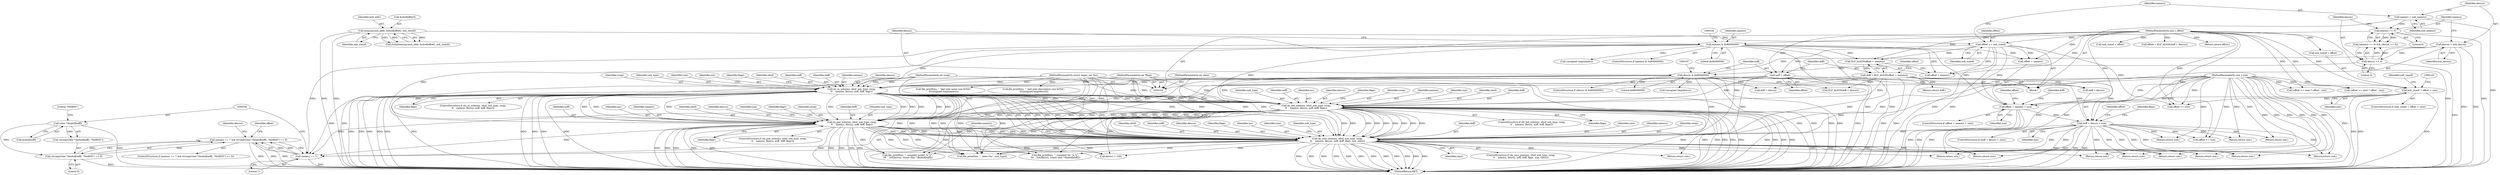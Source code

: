 digraph "0_file_65437cee25199dbd385fb35901bc0011e164276c@API" {
"1000331" [label="(Call,namesz == 7 && strcmp((char *)&nbuf[noff], \"NetBSD\") == 0)"];
"1000332" [label="(Call,namesz == 7)"];
"1000253" [label="(Call,do_os_note(ms, nbuf, xnh_type, swap,\n\t\t    namesz, descsz, noff, doff, flags))"];
"1000105" [label="(MethodParameterIn,struct magic_set *ms)"];
"1000110" [label="(MethodParameterIn,int swap)"];
"1000177" [label="(Call,namesz & 0x80000000)"];
"1000162" [label="(Call,namesz == 0)"];
"1000154" [label="(Call,namesz = xnh_namesz)"];
"1000192" [label="(Call,descsz & 0x80000000)"];
"1000165" [label="(Call,descsz == 0)"];
"1000157" [label="(Call,descsz = xnh_descsz)"];
"1000206" [label="(Call,noff = offset)"];
"1000151" [label="(Call,offset += xnh_sizeof)"];
"1000144" [label="(Call,memcpy(xnh_addr, &nbuf[offset], xnh_sizeof))"];
"1000107" [label="(MethodParameterIn,size_t offset)"];
"1000209" [label="(Call,doff = ELF_ALIGN(offset + namesz))"];
"1000211" [label="(Call,ELF_ALIGN(offset + namesz))"];
"1000112" [label="(MethodParameterIn,int *flags)"];
"1000295" [label="(Call,do_pax_note(ms, nbuf, xnh_type, swap,\n\t\t    namesz, descsz, noff, doff, flags))"];
"1000274" [label="(Call,do_bid_note(ms, nbuf, xnh_type, swap,\n\t\t    namesz, descsz, noff, doff, flags))"];
"1000316" [label="(Call,do_core_note(ms, nbuf, xnh_type, swap,\n\t\t    namesz, descsz, noff, doff, flags, size, clazz))"];
"1000231" [label="(Call,doff + descsz > size)"];
"1000216" [label="(Call,offset + namesz > size)"];
"1000132" [label="(Call,xnh_sizeof + offset > size)"];
"1000108" [label="(MethodParameterIn,size_t size)"];
"1000109" [label="(MethodParameterIn,int clazz)"];
"1000335" [label="(Call,strcmp((char *)&nbuf[noff], \"NetBSD\") == 0)"];
"1000337" [label="(Call,(char *)&nbuf[noff])"];
"1000227" [label="(Call,doff + descsz)"];
"1000171" [label="(Call,offset >= size)"];
"1000365" [label="(Return,return size;)"];
"1000162" [label="(Call,namesz == 0)"];
"1000193" [label="(Identifier,descsz)"];
"1000295" [label="(Call,do_pax_note(ms, nbuf, xnh_type, swap,\n\t\t    namesz, descsz, noff, doff, flags))"];
"1000156" [label="(Identifier,xnh_namesz)"];
"1000277" [label="(Identifier,xnh_type)"];
"1000324" [label="(Identifier,doff)"];
"1000387" [label="(Return,return size;)"];
"1000330" [label="(ControlStructure,if (namesz == 7 && strcmp((char *)&nbuf[noff], \"NetBSD\") == 0))"];
"1000165" [label="(Call,descsz == 0)"];
"1000327" [label="(Identifier,clazz)"];
"1000152" [label="(Identifier,offset)"];
"1000254" [label="(Identifier,ms)"];
"1000302" [label="(Identifier,noff)"];
"1000269" [label="(Identifier,flags)"];
"1000448" [label="(MethodReturn,RET)"];
"1000212" [label="(Call,offset + namesz)"];
"1000194" [label="(Literal,0x80000000)"];
"1000157" [label="(Call,descsz = xnh_descsz)"];
"1000210" [label="(Identifier,doff)"];
"1000218" [label="(Identifier,offset)"];
"1000296" [label="(Identifier,ms)"];
"1000139" [label="(Call,xnh_sizeof + offset)"];
"1000300" [label="(Identifier,namesz)"];
"1000223" [label="(Identifier,doff)"];
"1000159" [label="(Identifier,xnh_descsz)"];
"1000262" [label="(Identifier,flags)"];
"1000255" [label="(Identifier,nbuf)"];
"1000335" [label="(Call,strcmp((char *)&nbuf[noff], \"NetBSD\") == 0)"];
"1000186" [label="(Call,(unsigned long)namesz)"];
"1000336" [label="(Call,strcmp((char *)&nbuf[noff], \"NetBSD\"))"];
"1000260" [label="(Identifier,noff)"];
"1000297" [label="(Identifier,nbuf)"];
"1000183" [label="(Call,file_printf(ms, \", bad note name size 0x%lx\",\n\t\t(unsigned long)namesz))"];
"1000301" [label="(Identifier,descsz)"];
"1000328" [label="(Return,return size;)"];
"1000326" [label="(Identifier,size)"];
"1000225" [label="(Identifier,offset)"];
"1000321" [label="(Identifier,namesz)"];
"1000154" [label="(Call,namesz = xnh_namesz)"];
"1000140" [label="(Identifier,xnh_sizeof)"];
"1000348" [label="(Identifier,descsz)"];
"1000215" [label="(ControlStructure,if (offset + namesz > size))"];
"1000427" [label="(Return,return size;)"];
"1000281" [label="(Identifier,noff)"];
"1000320" [label="(Identifier,swap)"];
"1000217" [label="(Call,offset + namesz)"];
"1000274" [label="(Call,do_bid_note(ms, nbuf, xnh_type, swap,\n\t\t    namesz, descsz, noff, doff, flags))"];
"1000248" [label="(Identifier,flags)"];
"1000261" [label="(Identifier,doff)"];
"1000318" [label="(Identifier,nbuf)"];
"1000176" [label="(ControlStructure,if (namesz & 0x80000000))"];
"1000258" [label="(Identifier,namesz)"];
"1000146" [label="(Call,&nbuf[offset])"];
"1000435" [label="(Call,file_printf(ms, \", note=%u\", xnh_type))"];
"1000273" [label="(ControlStructure,if (do_bid_note(ms, nbuf, xnh_type, swap,\n\t\t    namesz, descsz, noff, doff, flags)))"];
"1000198" [label="(Call,file_printf(ms, \", bad note description size 0x%lx\",\n\t\t(unsigned long)descsz))"];
"1000323" [label="(Identifier,noff)"];
"1000306" [label="(Identifier,size)"];
"1000224" [label="(Call,offset = ELF_ALIGN(doff + descsz))"];
"1000178" [label="(Identifier,namesz)"];
"1000311" [label="(Identifier,flags)"];
"1000304" [label="(Identifier,flags)"];
"1000275" [label="(Identifier,ms)"];
"1000170" [label="(Call,(offset >= size) ? offset : size)"];
"1000161" [label="(Call,(namesz == 0) && (descsz == 0))"];
"1000284" [label="(Return,return size;)"];
"1000331" [label="(Call,namesz == 7 && strcmp((char *)&nbuf[noff], \"NetBSD\") == 0)"];
"1000166" [label="(Identifier,descsz)"];
"1000337" [label="(Call,(char *)&nbuf[noff])"];
"1000222" [label="(Return,return doff;)"];
"1000299" [label="(Identifier,swap)"];
"1000259" [label="(Identifier,descsz)"];
"1000357" [label="(Return,return size;)"];
"1000322" [label="(Identifier,descsz)"];
"1000315" [label="(ControlStructure,if (do_core_note(ms, nbuf, xnh_type, swap,\n\t\t    namesz, descsz, noff, doff, flags, size, clazz)))"];
"1000240" [label="(Identifier,offset)"];
"1000280" [label="(Identifier,descsz)"];
"1000235" [label="(Identifier,size)"];
"1000290" [label="(Identifier,flags)"];
"1000334" [label="(Literal,7)"];
"1000144" [label="(Call,memcpy(xnh_addr, &nbuf[offset], xnh_sizeof))"];
"1000447" [label="(Identifier,offset)"];
"1000347" [label="(Call,descsz > 100)"];
"1000150" [label="(Identifier,xnh_sizeof)"];
"1000109" [label="(MethodParameterIn,int clazz)"];
"1000316" [label="(Call,do_core_note(ms, nbuf, xnh_type, swap,\n\t\t    namesz, descsz, noff, doff, flags, size, clazz))"];
"1000252" [label="(ControlStructure,if (do_os_note(ms, nbuf, xnh_type, swap,\n\t\t    namesz, descsz, noff, doff, flags)))"];
"1000283" [label="(Identifier,flags)"];
"1000305" [label="(Return,return size;)"];
"1000151" [label="(Call,offset += xnh_sizeof)"];
"1000339" [label="(Call,&nbuf[noff])"];
"1000153" [label="(Identifier,xnh_sizeof)"];
"1000303" [label="(Identifier,doff)"];
"1000294" [label="(ControlStructure,if (do_pax_note(ms, nbuf, xnh_type, swap,\n\t\t    namesz, descsz, noff, doff, flags)))"];
"1000164" [label="(Literal,0)"];
"1000446" [label="(Return,return offset;)"];
"1000373" [label="(Call,file_printf(ms, \", compiled for: %.*s\",\n\t\t\t    (int)descsz, (const char *)&nbuf[doff]))"];
"1000332" [label="(Call,namesz == 7)"];
"1000177" [label="(Call,namesz & 0x80000000)"];
"1000192" [label="(Call,descsz & 0x80000000)"];
"1000231" [label="(Call,doff + descsz > size)"];
"1000112" [label="(MethodParameterIn,int *flags)"];
"1000105" [label="(MethodParameterIn,struct magic_set *ms)"];
"1000257" [label="(Identifier,swap)"];
"1000343" [label="(Literal,\"NetBSD\")"];
"1000131" [label="(ControlStructure,if (xnh_sizeof + offset > size))"];
"1000132" [label="(Call,xnh_sizeof + offset > size)"];
"1000444" [label="(Return,return size;)"];
"1000278" [label="(Identifier,swap)"];
"1000179" [label="(Literal,0x80000000)"];
"1000279" [label="(Identifier,namesz)"];
"1000298" [label="(Identifier,xnh_type)"];
"1000256" [label="(Identifier,xnh_type)"];
"1000226" [label="(Call,ELF_ALIGN(doff + descsz))"];
"1000209" [label="(Call,doff = ELF_ALIGN(offset + namesz))"];
"1000206" [label="(Call,noff = offset)"];
"1000145" [label="(Identifier,xnh_addr)"];
"1000142" [label="(Call,(void)memcpy(xnh_addr, &nbuf[offset], xnh_sizeof))"];
"1000285" [label="(Identifier,size)"];
"1000325" [label="(Identifier,flags)"];
"1000207" [label="(Identifier,noff)"];
"1000238" [label="(Call,(offset >= size) ? offset : size)"];
"1000404" [label="(Call,file_printf(ms, \", compiler model: %.*s\",\n \t\t\t    (int)descsz, (const char *)&nbuf[doff]))"];
"1000211" [label="(Call,ELF_ALIGN(offset + namesz))"];
"1000201" [label="(Call,(unsigned long)descsz)"];
"1000253" [label="(Call,do_os_note(ms, nbuf, xnh_type, swap,\n\t\t    namesz, descsz, noff, doff, flags))"];
"1000167" [label="(Literal,0)"];
"1000208" [label="(Identifier,offset)"];
"1000317" [label="(Identifier,ms)"];
"1000329" [label="(Identifier,size)"];
"1000276" [label="(Identifier,nbuf)"];
"1000232" [label="(Call,doff + descsz)"];
"1000396" [label="(Return,return size;)"];
"1000282" [label="(Identifier,doff)"];
"1000216" [label="(Call,offset + namesz > size)"];
"1000114" [label="(Block,)"];
"1000441" [label="(Return,return size;)"];
"1000264" [label="(Identifier,size)"];
"1000163" [label="(Identifier,namesz)"];
"1000107" [label="(MethodParameterIn,size_t offset)"];
"1000418" [label="(Return,return size;)"];
"1000136" [label="(Identifier,size)"];
"1000191" [label="(ControlStructure,if (descsz & 0x80000000))"];
"1000155" [label="(Identifier,namesz)"];
"1000133" [label="(Call,xnh_sizeof + offset)"];
"1000158" [label="(Identifier,descsz)"];
"1000319" [label="(Identifier,xnh_type)"];
"1000263" [label="(Return,return size;)"];
"1000220" [label="(Identifier,size)"];
"1000333" [label="(Identifier,namesz)"];
"1000230" [label="(ControlStructure,if (doff + descsz > size))"];
"1000344" [label="(Literal,0)"];
"1000108" [label="(MethodParameterIn,size_t size)"];
"1000239" [label="(Call,offset >= size)"];
"1000110" [label="(MethodParameterIn,int swap)"];
"1000331" -> "1000330"  [label="AST: "];
"1000331" -> "1000332"  [label="CFG: "];
"1000331" -> "1000335"  [label="CFG: "];
"1000332" -> "1000331"  [label="AST: "];
"1000335" -> "1000331"  [label="AST: "];
"1000348" -> "1000331"  [label="CFG: "];
"1000447" -> "1000331"  [label="CFG: "];
"1000331" -> "1000448"  [label="DDG: "];
"1000331" -> "1000448"  [label="DDG: "];
"1000331" -> "1000448"  [label="DDG: "];
"1000332" -> "1000331"  [label="DDG: "];
"1000332" -> "1000331"  [label="DDG: "];
"1000335" -> "1000331"  [label="DDG: "];
"1000335" -> "1000331"  [label="DDG: "];
"1000332" -> "1000334"  [label="CFG: "];
"1000333" -> "1000332"  [label="AST: "];
"1000334" -> "1000332"  [label="AST: "];
"1000338" -> "1000332"  [label="CFG: "];
"1000332" -> "1000448"  [label="DDG: "];
"1000253" -> "1000332"  [label="DDG: "];
"1000295" -> "1000332"  [label="DDG: "];
"1000316" -> "1000332"  [label="DDG: "];
"1000274" -> "1000332"  [label="DDG: "];
"1000177" -> "1000332"  [label="DDG: "];
"1000253" -> "1000252"  [label="AST: "];
"1000253" -> "1000262"  [label="CFG: "];
"1000254" -> "1000253"  [label="AST: "];
"1000255" -> "1000253"  [label="AST: "];
"1000256" -> "1000253"  [label="AST: "];
"1000257" -> "1000253"  [label="AST: "];
"1000258" -> "1000253"  [label="AST: "];
"1000259" -> "1000253"  [label="AST: "];
"1000260" -> "1000253"  [label="AST: "];
"1000261" -> "1000253"  [label="AST: "];
"1000262" -> "1000253"  [label="AST: "];
"1000264" -> "1000253"  [label="CFG: "];
"1000269" -> "1000253"  [label="CFG: "];
"1000253" -> "1000448"  [label="DDG: "];
"1000253" -> "1000448"  [label="DDG: "];
"1000253" -> "1000448"  [label="DDG: "];
"1000253" -> "1000448"  [label="DDG: "];
"1000253" -> "1000448"  [label="DDG: "];
"1000253" -> "1000448"  [label="DDG: "];
"1000253" -> "1000448"  [label="DDG: "];
"1000253" -> "1000448"  [label="DDG: "];
"1000253" -> "1000448"  [label="DDG: "];
"1000253" -> "1000448"  [label="DDG: "];
"1000105" -> "1000253"  [label="DDG: "];
"1000110" -> "1000253"  [label="DDG: "];
"1000177" -> "1000253"  [label="DDG: "];
"1000192" -> "1000253"  [label="DDG: "];
"1000206" -> "1000253"  [label="DDG: "];
"1000209" -> "1000253"  [label="DDG: "];
"1000112" -> "1000253"  [label="DDG: "];
"1000253" -> "1000274"  [label="DDG: "];
"1000253" -> "1000274"  [label="DDG: "];
"1000253" -> "1000274"  [label="DDG: "];
"1000253" -> "1000274"  [label="DDG: "];
"1000253" -> "1000274"  [label="DDG: "];
"1000253" -> "1000274"  [label="DDG: "];
"1000253" -> "1000274"  [label="DDG: "];
"1000253" -> "1000274"  [label="DDG: "];
"1000253" -> "1000274"  [label="DDG: "];
"1000253" -> "1000295"  [label="DDG: "];
"1000253" -> "1000295"  [label="DDG: "];
"1000253" -> "1000295"  [label="DDG: "];
"1000253" -> "1000295"  [label="DDG: "];
"1000253" -> "1000295"  [label="DDG: "];
"1000253" -> "1000295"  [label="DDG: "];
"1000253" -> "1000295"  [label="DDG: "];
"1000253" -> "1000295"  [label="DDG: "];
"1000253" -> "1000295"  [label="DDG: "];
"1000253" -> "1000316"  [label="DDG: "];
"1000253" -> "1000316"  [label="DDG: "];
"1000253" -> "1000316"  [label="DDG: "];
"1000253" -> "1000316"  [label="DDG: "];
"1000253" -> "1000316"  [label="DDG: "];
"1000253" -> "1000316"  [label="DDG: "];
"1000253" -> "1000316"  [label="DDG: "];
"1000253" -> "1000316"  [label="DDG: "];
"1000253" -> "1000316"  [label="DDG: "];
"1000253" -> "1000347"  [label="DDG: "];
"1000253" -> "1000373"  [label="DDG: "];
"1000253" -> "1000404"  [label="DDG: "];
"1000253" -> "1000435"  [label="DDG: "];
"1000253" -> "1000435"  [label="DDG: "];
"1000105" -> "1000104"  [label="AST: "];
"1000105" -> "1000448"  [label="DDG: "];
"1000105" -> "1000183"  [label="DDG: "];
"1000105" -> "1000198"  [label="DDG: "];
"1000105" -> "1000274"  [label="DDG: "];
"1000105" -> "1000295"  [label="DDG: "];
"1000105" -> "1000316"  [label="DDG: "];
"1000105" -> "1000373"  [label="DDG: "];
"1000105" -> "1000404"  [label="DDG: "];
"1000105" -> "1000435"  [label="DDG: "];
"1000110" -> "1000104"  [label="AST: "];
"1000110" -> "1000448"  [label="DDG: "];
"1000110" -> "1000274"  [label="DDG: "];
"1000110" -> "1000295"  [label="DDG: "];
"1000110" -> "1000316"  [label="DDG: "];
"1000177" -> "1000176"  [label="AST: "];
"1000177" -> "1000179"  [label="CFG: "];
"1000178" -> "1000177"  [label="AST: "];
"1000179" -> "1000177"  [label="AST: "];
"1000182" -> "1000177"  [label="CFG: "];
"1000193" -> "1000177"  [label="CFG: "];
"1000177" -> "1000448"  [label="DDG: "];
"1000177" -> "1000448"  [label="DDG: "];
"1000162" -> "1000177"  [label="DDG: "];
"1000177" -> "1000186"  [label="DDG: "];
"1000177" -> "1000211"  [label="DDG: "];
"1000177" -> "1000212"  [label="DDG: "];
"1000177" -> "1000216"  [label="DDG: "];
"1000177" -> "1000217"  [label="DDG: "];
"1000177" -> "1000274"  [label="DDG: "];
"1000177" -> "1000295"  [label="DDG: "];
"1000177" -> "1000316"  [label="DDG: "];
"1000162" -> "1000161"  [label="AST: "];
"1000162" -> "1000164"  [label="CFG: "];
"1000163" -> "1000162"  [label="AST: "];
"1000164" -> "1000162"  [label="AST: "];
"1000166" -> "1000162"  [label="CFG: "];
"1000161" -> "1000162"  [label="CFG: "];
"1000162" -> "1000448"  [label="DDG: "];
"1000162" -> "1000161"  [label="DDG: "];
"1000162" -> "1000161"  [label="DDG: "];
"1000154" -> "1000162"  [label="DDG: "];
"1000154" -> "1000114"  [label="AST: "];
"1000154" -> "1000156"  [label="CFG: "];
"1000155" -> "1000154"  [label="AST: "];
"1000156" -> "1000154"  [label="AST: "];
"1000158" -> "1000154"  [label="CFG: "];
"1000154" -> "1000448"  [label="DDG: "];
"1000192" -> "1000191"  [label="AST: "];
"1000192" -> "1000194"  [label="CFG: "];
"1000193" -> "1000192"  [label="AST: "];
"1000194" -> "1000192"  [label="AST: "];
"1000197" -> "1000192"  [label="CFG: "];
"1000207" -> "1000192"  [label="CFG: "];
"1000192" -> "1000448"  [label="DDG: "];
"1000192" -> "1000448"  [label="DDG: "];
"1000165" -> "1000192"  [label="DDG: "];
"1000157" -> "1000192"  [label="DDG: "];
"1000192" -> "1000201"  [label="DDG: "];
"1000192" -> "1000226"  [label="DDG: "];
"1000192" -> "1000227"  [label="DDG: "];
"1000192" -> "1000231"  [label="DDG: "];
"1000192" -> "1000232"  [label="DDG: "];
"1000192" -> "1000274"  [label="DDG: "];
"1000192" -> "1000295"  [label="DDG: "];
"1000192" -> "1000316"  [label="DDG: "];
"1000192" -> "1000347"  [label="DDG: "];
"1000165" -> "1000161"  [label="AST: "];
"1000165" -> "1000167"  [label="CFG: "];
"1000166" -> "1000165"  [label="AST: "];
"1000167" -> "1000165"  [label="AST: "];
"1000161" -> "1000165"  [label="CFG: "];
"1000165" -> "1000448"  [label="DDG: "];
"1000165" -> "1000161"  [label="DDG: "];
"1000165" -> "1000161"  [label="DDG: "];
"1000157" -> "1000165"  [label="DDG: "];
"1000157" -> "1000114"  [label="AST: "];
"1000157" -> "1000159"  [label="CFG: "];
"1000158" -> "1000157"  [label="AST: "];
"1000159" -> "1000157"  [label="AST: "];
"1000163" -> "1000157"  [label="CFG: "];
"1000157" -> "1000448"  [label="DDG: "];
"1000157" -> "1000448"  [label="DDG: "];
"1000206" -> "1000114"  [label="AST: "];
"1000206" -> "1000208"  [label="CFG: "];
"1000207" -> "1000206"  [label="AST: "];
"1000208" -> "1000206"  [label="AST: "];
"1000210" -> "1000206"  [label="CFG: "];
"1000206" -> "1000448"  [label="DDG: "];
"1000151" -> "1000206"  [label="DDG: "];
"1000107" -> "1000206"  [label="DDG: "];
"1000206" -> "1000274"  [label="DDG: "];
"1000206" -> "1000295"  [label="DDG: "];
"1000206" -> "1000316"  [label="DDG: "];
"1000151" -> "1000114"  [label="AST: "];
"1000151" -> "1000153"  [label="CFG: "];
"1000152" -> "1000151"  [label="AST: "];
"1000153" -> "1000151"  [label="AST: "];
"1000155" -> "1000151"  [label="CFG: "];
"1000151" -> "1000448"  [label="DDG: "];
"1000151" -> "1000448"  [label="DDG: "];
"1000144" -> "1000151"  [label="DDG: "];
"1000107" -> "1000151"  [label="DDG: "];
"1000151" -> "1000171"  [label="DDG: "];
"1000151" -> "1000211"  [label="DDG: "];
"1000151" -> "1000212"  [label="DDG: "];
"1000151" -> "1000216"  [label="DDG: "];
"1000151" -> "1000217"  [label="DDG: "];
"1000144" -> "1000142"  [label="AST: "];
"1000144" -> "1000150"  [label="CFG: "];
"1000145" -> "1000144"  [label="AST: "];
"1000146" -> "1000144"  [label="AST: "];
"1000150" -> "1000144"  [label="AST: "];
"1000142" -> "1000144"  [label="CFG: "];
"1000144" -> "1000448"  [label="DDG: "];
"1000144" -> "1000448"  [label="DDG: "];
"1000144" -> "1000142"  [label="DDG: "];
"1000144" -> "1000142"  [label="DDG: "];
"1000144" -> "1000142"  [label="DDG: "];
"1000107" -> "1000104"  [label="AST: "];
"1000107" -> "1000448"  [label="DDG: "];
"1000107" -> "1000132"  [label="DDG: "];
"1000107" -> "1000133"  [label="DDG: "];
"1000107" -> "1000139"  [label="DDG: "];
"1000107" -> "1000170"  [label="DDG: "];
"1000107" -> "1000171"  [label="DDG: "];
"1000107" -> "1000211"  [label="DDG: "];
"1000107" -> "1000212"  [label="DDG: "];
"1000107" -> "1000216"  [label="DDG: "];
"1000107" -> "1000217"  [label="DDG: "];
"1000107" -> "1000224"  [label="DDG: "];
"1000107" -> "1000238"  [label="DDG: "];
"1000107" -> "1000239"  [label="DDG: "];
"1000107" -> "1000446"  [label="DDG: "];
"1000209" -> "1000114"  [label="AST: "];
"1000209" -> "1000211"  [label="CFG: "];
"1000210" -> "1000209"  [label="AST: "];
"1000211" -> "1000209"  [label="AST: "];
"1000218" -> "1000209"  [label="CFG: "];
"1000209" -> "1000448"  [label="DDG: "];
"1000209" -> "1000448"  [label="DDG: "];
"1000211" -> "1000209"  [label="DDG: "];
"1000209" -> "1000222"  [label="DDG: "];
"1000209" -> "1000226"  [label="DDG: "];
"1000209" -> "1000227"  [label="DDG: "];
"1000209" -> "1000231"  [label="DDG: "];
"1000209" -> "1000232"  [label="DDG: "];
"1000209" -> "1000274"  [label="DDG: "];
"1000209" -> "1000295"  [label="DDG: "];
"1000209" -> "1000316"  [label="DDG: "];
"1000211" -> "1000212"  [label="CFG: "];
"1000212" -> "1000211"  [label="AST: "];
"1000112" -> "1000104"  [label="AST: "];
"1000112" -> "1000448"  [label="DDG: "];
"1000112" -> "1000274"  [label="DDG: "];
"1000112" -> "1000295"  [label="DDG: "];
"1000112" -> "1000316"  [label="DDG: "];
"1000295" -> "1000294"  [label="AST: "];
"1000295" -> "1000304"  [label="CFG: "];
"1000296" -> "1000295"  [label="AST: "];
"1000297" -> "1000295"  [label="AST: "];
"1000298" -> "1000295"  [label="AST: "];
"1000299" -> "1000295"  [label="AST: "];
"1000300" -> "1000295"  [label="AST: "];
"1000301" -> "1000295"  [label="AST: "];
"1000302" -> "1000295"  [label="AST: "];
"1000303" -> "1000295"  [label="AST: "];
"1000304" -> "1000295"  [label="AST: "];
"1000306" -> "1000295"  [label="CFG: "];
"1000311" -> "1000295"  [label="CFG: "];
"1000295" -> "1000448"  [label="DDG: "];
"1000295" -> "1000448"  [label="DDG: "];
"1000295" -> "1000448"  [label="DDG: "];
"1000295" -> "1000448"  [label="DDG: "];
"1000295" -> "1000448"  [label="DDG: "];
"1000295" -> "1000448"  [label="DDG: "];
"1000295" -> "1000448"  [label="DDG: "];
"1000295" -> "1000448"  [label="DDG: "];
"1000295" -> "1000448"  [label="DDG: "];
"1000295" -> "1000448"  [label="DDG: "];
"1000274" -> "1000295"  [label="DDG: "];
"1000274" -> "1000295"  [label="DDG: "];
"1000274" -> "1000295"  [label="DDG: "];
"1000274" -> "1000295"  [label="DDG: "];
"1000274" -> "1000295"  [label="DDG: "];
"1000274" -> "1000295"  [label="DDG: "];
"1000274" -> "1000295"  [label="DDG: "];
"1000274" -> "1000295"  [label="DDG: "];
"1000274" -> "1000295"  [label="DDG: "];
"1000295" -> "1000316"  [label="DDG: "];
"1000295" -> "1000316"  [label="DDG: "];
"1000295" -> "1000316"  [label="DDG: "];
"1000295" -> "1000316"  [label="DDG: "];
"1000295" -> "1000316"  [label="DDG: "];
"1000295" -> "1000316"  [label="DDG: "];
"1000295" -> "1000316"  [label="DDG: "];
"1000295" -> "1000316"  [label="DDG: "];
"1000295" -> "1000316"  [label="DDG: "];
"1000295" -> "1000347"  [label="DDG: "];
"1000295" -> "1000373"  [label="DDG: "];
"1000295" -> "1000404"  [label="DDG: "];
"1000295" -> "1000435"  [label="DDG: "];
"1000295" -> "1000435"  [label="DDG: "];
"1000274" -> "1000273"  [label="AST: "];
"1000274" -> "1000283"  [label="CFG: "];
"1000275" -> "1000274"  [label="AST: "];
"1000276" -> "1000274"  [label="AST: "];
"1000277" -> "1000274"  [label="AST: "];
"1000278" -> "1000274"  [label="AST: "];
"1000279" -> "1000274"  [label="AST: "];
"1000280" -> "1000274"  [label="AST: "];
"1000281" -> "1000274"  [label="AST: "];
"1000282" -> "1000274"  [label="AST: "];
"1000283" -> "1000274"  [label="AST: "];
"1000285" -> "1000274"  [label="CFG: "];
"1000290" -> "1000274"  [label="CFG: "];
"1000274" -> "1000448"  [label="DDG: "];
"1000274" -> "1000448"  [label="DDG: "];
"1000274" -> "1000448"  [label="DDG: "];
"1000274" -> "1000448"  [label="DDG: "];
"1000274" -> "1000448"  [label="DDG: "];
"1000274" -> "1000448"  [label="DDG: "];
"1000274" -> "1000448"  [label="DDG: "];
"1000274" -> "1000448"  [label="DDG: "];
"1000274" -> "1000448"  [label="DDG: "];
"1000274" -> "1000448"  [label="DDG: "];
"1000274" -> "1000316"  [label="DDG: "];
"1000274" -> "1000316"  [label="DDG: "];
"1000274" -> "1000316"  [label="DDG: "];
"1000274" -> "1000316"  [label="DDG: "];
"1000274" -> "1000316"  [label="DDG: "];
"1000274" -> "1000316"  [label="DDG: "];
"1000274" -> "1000316"  [label="DDG: "];
"1000274" -> "1000316"  [label="DDG: "];
"1000274" -> "1000316"  [label="DDG: "];
"1000274" -> "1000347"  [label="DDG: "];
"1000274" -> "1000373"  [label="DDG: "];
"1000274" -> "1000404"  [label="DDG: "];
"1000274" -> "1000435"  [label="DDG: "];
"1000274" -> "1000435"  [label="DDG: "];
"1000316" -> "1000315"  [label="AST: "];
"1000316" -> "1000327"  [label="CFG: "];
"1000317" -> "1000316"  [label="AST: "];
"1000318" -> "1000316"  [label="AST: "];
"1000319" -> "1000316"  [label="AST: "];
"1000320" -> "1000316"  [label="AST: "];
"1000321" -> "1000316"  [label="AST: "];
"1000322" -> "1000316"  [label="AST: "];
"1000323" -> "1000316"  [label="AST: "];
"1000324" -> "1000316"  [label="AST: "];
"1000325" -> "1000316"  [label="AST: "];
"1000326" -> "1000316"  [label="AST: "];
"1000327" -> "1000316"  [label="AST: "];
"1000329" -> "1000316"  [label="CFG: "];
"1000333" -> "1000316"  [label="CFG: "];
"1000316" -> "1000448"  [label="DDG: "];
"1000316" -> "1000448"  [label="DDG: "];
"1000316" -> "1000448"  [label="DDG: "];
"1000316" -> "1000448"  [label="DDG: "];
"1000316" -> "1000448"  [label="DDG: "];
"1000316" -> "1000448"  [label="DDG: "];
"1000316" -> "1000448"  [label="DDG: "];
"1000316" -> "1000448"  [label="DDG: "];
"1000316" -> "1000448"  [label="DDG: "];
"1000316" -> "1000448"  [label="DDG: "];
"1000316" -> "1000448"  [label="DDG: "];
"1000316" -> "1000448"  [label="DDG: "];
"1000231" -> "1000316"  [label="DDG: "];
"1000108" -> "1000316"  [label="DDG: "];
"1000109" -> "1000316"  [label="DDG: "];
"1000316" -> "1000328"  [label="DDG: "];
"1000316" -> "1000347"  [label="DDG: "];
"1000316" -> "1000357"  [label="DDG: "];
"1000316" -> "1000365"  [label="DDG: "];
"1000316" -> "1000373"  [label="DDG: "];
"1000316" -> "1000387"  [label="DDG: "];
"1000316" -> "1000396"  [label="DDG: "];
"1000316" -> "1000404"  [label="DDG: "];
"1000316" -> "1000418"  [label="DDG: "];
"1000316" -> "1000427"  [label="DDG: "];
"1000316" -> "1000435"  [label="DDG: "];
"1000316" -> "1000435"  [label="DDG: "];
"1000316" -> "1000441"  [label="DDG: "];
"1000316" -> "1000444"  [label="DDG: "];
"1000231" -> "1000230"  [label="AST: "];
"1000231" -> "1000235"  [label="CFG: "];
"1000232" -> "1000231"  [label="AST: "];
"1000235" -> "1000231"  [label="AST: "];
"1000240" -> "1000231"  [label="CFG: "];
"1000248" -> "1000231"  [label="CFG: "];
"1000231" -> "1000448"  [label="DDG: "];
"1000231" -> "1000448"  [label="DDG: "];
"1000231" -> "1000448"  [label="DDG: "];
"1000216" -> "1000231"  [label="DDG: "];
"1000108" -> "1000231"  [label="DDG: "];
"1000231" -> "1000239"  [label="DDG: "];
"1000231" -> "1000263"  [label="DDG: "];
"1000231" -> "1000284"  [label="DDG: "];
"1000231" -> "1000305"  [label="DDG: "];
"1000231" -> "1000357"  [label="DDG: "];
"1000231" -> "1000365"  [label="DDG: "];
"1000231" -> "1000387"  [label="DDG: "];
"1000231" -> "1000396"  [label="DDG: "];
"1000231" -> "1000418"  [label="DDG: "];
"1000231" -> "1000427"  [label="DDG: "];
"1000231" -> "1000441"  [label="DDG: "];
"1000231" -> "1000444"  [label="DDG: "];
"1000216" -> "1000215"  [label="AST: "];
"1000216" -> "1000220"  [label="CFG: "];
"1000217" -> "1000216"  [label="AST: "];
"1000220" -> "1000216"  [label="AST: "];
"1000223" -> "1000216"  [label="CFG: "];
"1000225" -> "1000216"  [label="CFG: "];
"1000216" -> "1000448"  [label="DDG: "];
"1000216" -> "1000448"  [label="DDG: "];
"1000216" -> "1000448"  [label="DDG: "];
"1000132" -> "1000216"  [label="DDG: "];
"1000108" -> "1000216"  [label="DDG: "];
"1000132" -> "1000131"  [label="AST: "];
"1000132" -> "1000136"  [label="CFG: "];
"1000133" -> "1000132"  [label="AST: "];
"1000136" -> "1000132"  [label="AST: "];
"1000140" -> "1000132"  [label="CFG: "];
"1000143" -> "1000132"  [label="CFG: "];
"1000132" -> "1000448"  [label="DDG: "];
"1000132" -> "1000448"  [label="DDG: "];
"1000132" -> "1000448"  [label="DDG: "];
"1000108" -> "1000132"  [label="DDG: "];
"1000132" -> "1000171"  [label="DDG: "];
"1000108" -> "1000104"  [label="AST: "];
"1000108" -> "1000448"  [label="DDG: "];
"1000108" -> "1000170"  [label="DDG: "];
"1000108" -> "1000171"  [label="DDG: "];
"1000108" -> "1000238"  [label="DDG: "];
"1000108" -> "1000239"  [label="DDG: "];
"1000108" -> "1000263"  [label="DDG: "];
"1000108" -> "1000284"  [label="DDG: "];
"1000108" -> "1000305"  [label="DDG: "];
"1000108" -> "1000328"  [label="DDG: "];
"1000108" -> "1000357"  [label="DDG: "];
"1000108" -> "1000365"  [label="DDG: "];
"1000108" -> "1000387"  [label="DDG: "];
"1000108" -> "1000396"  [label="DDG: "];
"1000108" -> "1000418"  [label="DDG: "];
"1000108" -> "1000427"  [label="DDG: "];
"1000108" -> "1000441"  [label="DDG: "];
"1000108" -> "1000444"  [label="DDG: "];
"1000109" -> "1000104"  [label="AST: "];
"1000109" -> "1000448"  [label="DDG: "];
"1000335" -> "1000344"  [label="CFG: "];
"1000336" -> "1000335"  [label="AST: "];
"1000344" -> "1000335"  [label="AST: "];
"1000335" -> "1000448"  [label="DDG: "];
"1000337" -> "1000335"  [label="DDG: "];
"1000337" -> "1000336"  [label="AST: "];
"1000337" -> "1000339"  [label="CFG: "];
"1000338" -> "1000337"  [label="AST: "];
"1000339" -> "1000337"  [label="AST: "];
"1000343" -> "1000337"  [label="CFG: "];
"1000337" -> "1000448"  [label="DDG: "];
"1000337" -> "1000336"  [label="DDG: "];
}
